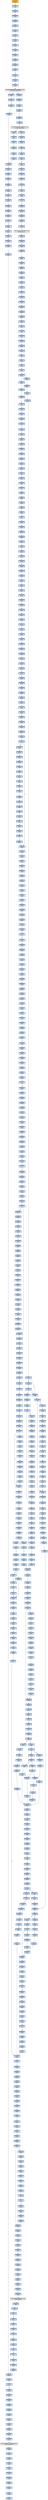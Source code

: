 strict digraph G {
	graph [bgcolor=transparent,
		name=G
	];
	node [color=lightsteelblue,
		fillcolor=lightsteelblue,
		shape=rectangle,
		style=filled
	];
	"0x006ec375"	[label="0x006ec375
movl"];
	"0x006ec378"	[label="0x006ec378
movl"];
	"0x006ec375" -> "0x006ec378"	[color="#000000"];
	"0x006ec11d"	[label="0x006ec11d
xorl"];
	"0x006ec11f"	[label="0x006ec11f
orl"];
	"0x006ec11d" -> "0x006ec11f"	[color="#000000"];
	"0x006eca16"	[label="0x006eca16
movb"];
	"0x006eca19"	[label="0x006eca19
movl"];
	"0x006eca16" -> "0x006eca19"	[color="#000000"];
	"0x006ec9bc"	[label="0x006ec9bc
jb"];
	"0x006ec9ee"	[label="0x006ec9ee
movl"];
	"0x006ec9bc" -> "0x006ec9ee"	[color="#000000",
		label=T];
	"0x006ec9be"	[label="0x006ec9be
movl"];
	"0x006ec9bc" -> "0x006ec9be"	[color="#000000",
		label=F];
	"0x006ece24"	[label="0x006ece24
je"];
	"0x006ece9c"	[label="0x006ece9c
cmpl"];
	"0x006ece24" -> "0x006ece9c"	[color="#000000",
		label=T];
	"0x006ece26"	[label="0x006ece26
cmpl"];
	"0x006ece24" -> "0x006ece26"	[color="#000000",
		label=F];
	"0x006eced6"	[label="0x006eced6
movl"];
	"0x006eced9"	[label="0x006eced9
movl"];
	"0x006eced6" -> "0x006eced9"	[color="#000000"];
	"0x006eceee"	[label="0x006eceee
andl"];
	"0x006ecef3"	[label="0x006ecef3
shrl"];
	"0x006eceee" -> "0x006ecef3"	[color="#000000"];
	"0x006ec40f"	[label="0x006ec40f
movl"];
	"0x006ec415"	[label="0x006ec415
popa"];
	"0x006ec40f" -> "0x006ec415"	[color="#000000"];
	"0x006ec915"	[label="0x006ec915
andl"];
	"0x006ec918"	[label="0x006ec918
repz"];
	"0x006ec915" -> "0x006ec918"	[color="#000000"];
	"0x006ec7ae"	[label="0x006ec7ae
cmpl"];
	"0x006ec7b1"	[label="0x006ec7b1
jb"];
	"0x006ec7ae" -> "0x006ec7b1"	[color="#000000"];
	"0x006ec864"	[label="0x006ec864
xorl"];
	"0x006ec866"	[label="0x006ec866
movb"];
	"0x006ec864" -> "0x006ec866"	[color="#000000"];
	"0x006ece67"	[label="0x006ece67
movl"];
	"0x006ece6a"	[label="0x006ece6a
movl"];
	"0x006ece67" -> "0x006ece6a"	[color="#000000"];
	"0x006ecba0"	[label="0x006ecba0
jb"];
	"0x006ecba2"	[label="0x006ecba2
leal"];
	"0x006ecba0" -> "0x006ecba2"	[color="#000000",
		label=F];
	"0x006ec014"	[label="0x006ec014
popl"];
	"0x006ec015"	[label="0x006ec015
movl"];
	"0x006ec014" -> "0x006ec015"	[color="#000000"];
	"0x006ec37b"	[label="0x006ec37b
addl"];
	"0x006ec378" -> "0x006ec37b"	[color="#000000"];
	"0x006ece90"	[label="0x006ece90
call"];
	"0x006ec9b0"	[label="0x006ec9b0
pushl"];
	"0x006ece90" -> "0x006ec9b0"	[color="#000000"];
	"0x006eced1"	[label="0x006eced1
jae"];
	"0x006eced3"	[label="0x006eced3
movl"];
	"0x006eced1" -> "0x006eced3"	[color="#000000",
		label=F];
	"0x006ec292"	[label="0x006ec292
movl"];
	"0x006ec298"	[label="0x006ec298
movl"];
	"0x006ec292" -> "0x006ec298"	[color="#000000"];
	"0x006eca9b"	[label="0x006eca9b
movb"];
	"0x006ecaa2"	[label="0x006ecaa2
popl"];
	"0x006eca9b" -> "0x006ecaa2"	[color="#000000"];
	GETMODULEHANDLEA_KERNEL32_DLL	[color=lightgrey,
		fillcolor=lightgrey,
		label="GETMODULEHANDLEA_KERNEL32_DLL
GETMODULEHANDLEA"];
	"0x006ec287"	[label="0x006ec287
testl"];
	GETMODULEHANDLEA_KERNEL32_DLL -> "0x006ec287"	[color="#000000"];
	"0x006ec042"	[label="0x006ec042
movl"];
	GETMODULEHANDLEA_KERNEL32_DLL -> "0x006ec042"	[color="#000000"];
	"0x006ec04f"	[label="0x006ec04f
call"];
	GETPROCADDRESS_KERNEL32_DLL	[color=lightgrey,
		fillcolor=lightgrey,
		label="GETPROCADDRESS_KERNEL32_DLL
GETPROCADDRESS"];
	"0x006ec04f" -> GETPROCADDRESS_KERNEL32_DLL	[color="#000000"];
	"0x006ec922"	[label="0x006ec922
movl"];
	"0x006ec926"	[label="0x006ec926
addl"];
	"0x006ec922" -> "0x006ec926"	[color="#000000"];
	"0x006eceb5"	[label="0x006eceb5
movl"];
	"0x006eceb8"	[label="0x006eceb8
movl"];
	"0x006eceb5" -> "0x006eceb8"	[color="#000000"];
	"0x006ec10f"	[label="0x006ec10f
pushl"];
	"0x006ec110"	[label="0x006ec110
pushl"];
	"0x006ec10f" -> "0x006ec110"	[color="#000000"];
	"0x006ec9a1"	[label="0x006ec9a1
popl"];
	"0x006ec9a2"	[label="0x006ec9a2
popl"];
	"0x006ec9a1" -> "0x006ec9a2"	[color="#000000"];
	"0x006ecb43"	[label="0x006ecb43
movl"];
	"0x006ecb49"	[label="0x006ecb49
movl"];
	"0x006ecb43" -> "0x006ecb49"	[color="#000000"];
	"0x006ec400"	[label="0x006ec400
movl"];
	"0x006ec405"	[label="0x006ec405
pushl"];
	"0x006ec400" -> "0x006ec405"	[color="#000000"];
	"0x006ec8c7"	[label="0x006ec8c7
addl"];
	"0x006ec8c9"	[label="0x006ec8c9
cmpl"];
	"0x006ec8c7" -> "0x006ec8c9"	[color="#000000"];
	"0x006ec9fb"	[label="0x006ec9fb
shrl"];
	"0x006ec9fd"	[label="0x006ec9fd
movl"];
	"0x006ec9fb" -> "0x006ec9fd"	[color="#000000"];
	"0x006ec726"	[label="0x006ec726
movl"];
	"0x006ec729"	[label="0x006ec729
addl"];
	"0x006ec726" -> "0x006ec729"	[color="#000000"];
	"0x006ec807"	[label="0x006ec807
movl"];
	"0x006ec80a"	[label="0x006ec80a
popl"];
	"0x006ec807" -> "0x006ec80a"	[color="#000000"];
	VIRTUALPROTECT_KERNEL32_DLL	[color=lightgrey,
		fillcolor=lightgrey,
		label="VIRTUALPROTECT_KERNEL32_DLL
VIRTUALPROTECT"];
	"0x006ec3ff"	[label="0x006ec3ff
popl"];
	VIRTUALPROTECT_KERNEL32_DLL -> "0x006ec3ff"	[color="#000000"];
	"0x006ec101"	[label="0x006ec101
movb"];
	"0x006ec103"	[label="0x006ec103
cmpb"];
	"0x006ec101" -> "0x006ec103"	[color="#000000"];
	"0x006ec9a6"	[label="0x006ec9a6
popl"];
	"0x006ec9a7"	[label="0x006ec9a7
addl"];
	"0x006ec9a6" -> "0x006ec9a7"	[color="#000000"];
	"0x006ecab3"	[label="0x006ecab3
jb"];
	"0x006ecab5"	[label="0x006ecab5
movl"];
	"0x006ecab3" -> "0x006ecab5"	[color="#000000",
		label=F];
	"0x006eca44"	[label="0x006eca44
cmpl"];
	"0x006eca47"	[label="0x006eca47
jae"];
	"0x006eca44" -> "0x006eca47"	[color="#000000"];
	"0x006ecb74"	[label="0x006ecb74
movl"];
	"0x006ecb76"	[label="0x006ecb76
call"];
	"0x006ecb74" -> "0x006ecb76"	[color="#000000"];
	"0x006ec6e3"	[label="0x006ec6e3
movl"];
	"0x006ec6ea"	[label="0x006ec6ea
pushl"];
	"0x006ec6e3" -> "0x006ec6ea"	[color="#000000"];
	"0x006ec99d"	[label="0x006ec99d
cmpl"];
	"0x006ec99f"	[label="0x006ec99f
jb"];
	"0x006ec99d" -> "0x006ec99f"	[color="#000000"];
	"0x006ec943"	[label="0x006ec943
cmpl"];
	"0x006ec949"	[label="0x006ec949
je"];
	"0x006ec943" -> "0x006ec949"	[color="#000000"];
	"0x006ec0e2"	[label="0x006ec0e2
movl"];
	"0x006ec0e8"	[label="0x006ec0e8
pushl"];
	"0x006ec0e2" -> "0x006ec0e8"	[color="#000000"];
	"0x006ecccb"	[label="0x006ecccb
jmp"];
	"0x006eccd4"	[label="0x006eccd4
movl"];
	"0x006ecccb" -> "0x006eccd4"	[color="#000000"];
	"0x006ece34"	[label="0x006ece34
jb"];
	"0x006ece34" -> "0x006ece67"	[color="#000000",
		label=T];
	"0x006ece36"	[label="0x006ece36
movl"];
	"0x006ece34" -> "0x006ece36"	[color="#000000",
		label=F];
	"0x006ecb1e"	[label="0x006ecb1e
movl"];
	"0x006ecb24"	[label="0x006ecb24
movl"];
	"0x006ecb1e" -> "0x006ecb24"	[color="#000000"];
	"0x006ecf05"	[label="0x006ecf05
je"];
	"0x006ecf37"	[label="0x006ecf37
movl"];
	"0x006ecf05" -> "0x006ecf37"	[color="#000000",
		label=T];
	"0x006ecf07"	[label="0x006ecf07
movl"];
	"0x006ecf05" -> "0x006ecf07"	[color="#000000",
		label=F];
	VIRTUALFREE_KERNEL32_DLL	[color=lightgrey,
		fillcolor=lightgrey,
		label="VIRTUALFREE_KERNEL32_DLL
VIRTUALFREE"];
	"0x006ec1a8"	[label="0x006ec1a8
movl"];
	VIRTUALFREE_KERNEL32_DLL -> "0x006ec1a8"	[color="#000000"];
	"0x006ecb55"	[label="0x006ecb55
repz"];
	"0x006ecb57"	[label="0x006ecb57
movl"];
	"0x006ecb55" -> "0x006ecb57"	[color="#000000"];
	"0x006eca07"	[label="0x006eca07
jae"];
	"0x006eca09"	[label="0x006eca09
movl"];
	"0x006eca07" -> "0x006eca09"	[color="#000000",
		label=F];
	"0x006eca1d"	[label="0x006eca1d
cmpl"];
	"0x006eca07" -> "0x006eca1d"	[color="#000000",
		label=T];
	"0x006ece4c"	[label="0x006ece4c
movl"];
	"0x006ece50"	[label="0x006ece50
andl"];
	"0x006ece4c" -> "0x006ece50"	[color="#000000"];
	"0x006ec8f4"	[label="0x006ec8f4
movb"];
	"0x006ec8f6"	[label="0x006ec8f6
movl"];
	"0x006ec8f4" -> "0x006ec8f6"	[color="#000000"];
	"0x006ec7a4"	[label="0x006ec7a4
pushl"];
	"0x006ec7a5"	[label="0x006ec7a5
movl"];
	"0x006ec7a4" -> "0x006ec7a5"	[color="#000000"];
	"0x006ecf47"	[label="0x006ecf47
movl"];
	"0x006ecf49"	[label="0x006ecf49
subl"];
	"0x006ecf47" -> "0x006ecf49"	[color="#000000"];
	"0x006ecede"	[label="0x006ecede
subl"];
	"0x006eced9" -> "0x006ecede"	[color="#000000"];
	"0x006ecaab"	[label="0x006ecaab
shll"];
	"0x006ecaad"	[label="0x006ecaad
addl"];
	"0x006ecaab" -> "0x006ecaad"	[color="#000000"];
	"0x006ec986"	[label="0x006ec986
xorl"];
	"0x006ec988"	[label="0x006ec988
movb"];
	"0x006ec986" -> "0x006ec988"	[color="#000000"];
	"0x006ec117"	[label="0x006ec117
movl"];
	"0x006ec117" -> "0x006ec11d"	[color="#000000"];
	"0x006ecb6a"	[label="0x006ecb6a
movl"];
	"0x006ecb6c"	[label="0x006ecb6c
pushl"];
	"0x006ecb6a" -> "0x006ecb6c"	[color="#000000"];
	"0x006ec0b0"	[label="0x006ec0b0
pushl"];
	"0x006ec0b2"	[label="0x006ec0b2
pushl"];
	"0x006ec0b0" -> "0x006ec0b2"	[color="#000000"];
	"0x006ec9c0"	[label="0x006ec9c0
movb"];
	"0x006ec9c2"	[label="0x006ec9c2
incl"];
	"0x006ec9c0" -> "0x006ec9c2"	[color="#000000"];
	"0x006eccc9"	[label="0x006eccc9
jb"];
	"0x006eccc9" -> "0x006ecccb"	[color="#000000",
		label=F];
	"0x006ecef5"	[label="0x006ecef5
addl"];
	"0x006ecef3" -> "0x006ecef5"	[color="#000000"];
	"0x006ec80b"	[label="0x006ec80b
popl"];
	"0x006ec80a" -> "0x006ec80b"	[color="#000000"];
	"0x006ecf4b"	[label="0x006ecf4b
incl"];
	"0x006ecf4c"	[label="0x006ecf4c
movb"];
	"0x006ecf4b" -> "0x006ecf4c"	[color="#000000"];
	"0x006ecce6"	[label="0x006ecce6
popl"];
	"0x006ecce7"	[label="0x006ecce7
popl"];
	"0x006ecce6" -> "0x006ecce7"	[color="#000000"];
	"0x006ec6f0"	[label="0x006ec6f0
call"];
	"0x006ecb02"	[label="0x006ecb02
movl"];
	"0x006ec6f0" -> "0x006ecb02"	[color="#000000"];
	"0x006ecd3b"	[label="0x006ecd3b
incl"];
	"0x006ecd3c"	[label="0x006ecd3c
movl"];
	"0x006ecd3b" -> "0x006ecd3c"	[color="#000000"];
	"0x006ecceb"	[label="0x006ecceb
addl"];
	"0x006eccf1"	[label="0x006eccf1
ret"];
	"0x006ecceb" -> "0x006eccf1"	[color="#000000"];
	"0x006eccc5"	[label="0x006eccc5
incl"];
	"0x006eccc6"	[label="0x006eccc6
cmpl"];
	"0x006eccc5" -> "0x006eccc6"	[color="#000000"];
	"0x006ec155"	[label="0x006ec155
jmp"];
	"0x006ec15f"	[label="0x006ec15f
movl"];
	"0x006ec155" -> "0x006ec15f"	[color="#000000"];
	"0x006ec80f"	[label="0x006ec80f
movl"];
	"0x006ec813"	[label="0x006ec813
movl"];
	"0x006ec80f" -> "0x006ec813"	[color="#000000"];
	"0x006ecf3d"	[label="0x006ecf3d
incl"];
	"0x006ecf3e"	[label="0x006ecf3e
leal"];
	"0x006ecf3d" -> "0x006ecf3e"	[color="#000000"];
	"0x006ec8c1"	[label="0x006ec8c1
movl"];
	"0x006ec8c4"	[label="0x006ec8c4
movl"];
	"0x006ec8c1" -> "0x006ec8c4"	[color="#000000"];
	"0x006ec9e4"	[label="0x006ec9e4
movl"];
	"0x006ec9e6"	[label="0x006ec9e6
movl"];
	"0x006ec9e4" -> "0x006ec9e6"	[color="#000000"];
	"0x006ec008"	[label="0x006ec008
jmp"];
	"0x006ec00e"	[label="0x006ec00e
call"];
	"0x006ec008" -> "0x006ec00e"	[color="#000000"];
	"0x006ec869"	[label="0x006ec869
movl"];
	"0x006ec86d"	[label="0x006ec86d
leal"];
	"0x006ec869" -> "0x006ec86d"	[color="#000000"];
	"0x006ec9f1"	[label="0x006ec9f1
movl"];
	"0x006ec9ee" -> "0x006ec9f1"	[color="#000000"];
	"0x006ec92b"	[label="0x006ec92b
addl"];
	"0x006ec92e"	[label="0x006ec92e
cmpl"];
	"0x006ec92b" -> "0x006ec92e"	[color="#000000"];
	"0x006ec80c"	[label="0x006ec80c
ret"];
	"0x006ecb98"	[label="0x006ecb98
movb"];
	"0x006ec80c" -> "0x006ecb98"	[color="#000000"];
	"0x006ec6eb"	[label="0x006ec6eb
pushl"];
	"0x006ec6ec"	[label="0x006ec6ec
leal"];
	"0x006ec6eb" -> "0x006ec6ec"	[color="#000000"];
	"0x006ece6d"	[label="0x006ece6d
movl"];
	"0x006ece6a" -> "0x006ece6d"	[color="#000000"];
	"0x006ec89e"	[label="0x006ec89e
leal"];
	"0x006ec8a1"	[label="0x006ec8a1
movl"];
	"0x006ec89e" -> "0x006ec8a1"	[color="#000000"];
	"0x006ece5a"	[label="0x006ece5a
movl"];
	"0x006ece5c"	[label="0x006ece5c
cmpl"];
	"0x006ece5a" -> "0x006ece5c"	[color="#000000"];
	"0x006ec9b2"	[label="0x006ec9b2
pushl"];
	"0x006ec9b3"	[label="0x006ec9b3
movl"];
	"0x006ec9b2" -> "0x006ec9b3"	[color="#000000"];
	"0x006ec8cf"	[label="0x006ec8cf
movl"];
	"0x006ec8d3"	[label="0x006ec8d3
jl"];
	"0x006ec8cf" -> "0x006ec8d3"	[color="#000000"];
	"0x006ec2a8"	[label="0x006ec2a8
movl"];
	"0x006ec2aa"	[label="0x006ec2aa
testl"];
	"0x006ec2a8" -> "0x006ec2aa"	[color="#000000"];
	"0x006eca95"	[label="0x006eca95
pushl"];
	"0x006eca96"	[label="0x006eca96
call"];
	"0x006eca95" -> "0x006eca96"	[color="#000000"];
	"0x006ec05d"	[label="0x006ec05d
jne"];
	"0x006ec05f"	[label="0x006ec05f
leal"];
	"0x006ec05d" -> "0x006ec05f"	[color="#000000",
		label=F];
	"0x006ec85e"	[label="0x006ec85e
movl"];
	"0x006ec862"	[label="0x006ec862
jbe"];
	"0x006ec85e" -> "0x006ec862"	[color="#000000"];
	"0x006ec99f" -> "0x006ec9a1"	[color="#000000",
		label=F];
	"0x006ec996"	[label="0x006ec996
movl"];
	"0x006ec99c"	[label="0x006ec99c
incl"];
	"0x006ec996" -> "0x006ec99c"	[color="#000000"];
	"0x006ecece"	[label="0x006ecece
movl"];
	"0x006ecece" -> "0x006eced1"	[color="#000000"];
	"0x006ec05b"	[label="0x006ec05b
cmpb"];
	"0x006ec05b" -> "0x006ec05d"	[color="#000000"];
	"0x006ec8c4" -> "0x006ec8c7"	[color="#000000"];
	"0x006ecf03"	[label="0x006ecf03
testl"];
	"0x006ecf03" -> "0x006ecf05"	[color="#000000"];
	"0x006ecd3e"	[label="0x006ecd3e
movl"];
	"0x006ecd42"	[label="0x006ecd42
jmp"];
	"0x006ecd3e" -> "0x006ecd42"	[color="#000000"];
	"0x006ec059"	[label="0x006ec059
jne"];
	"0x006ec059" -> "0x006ec05b"	[color="#000000",
		label=F];
	"0x006ec962"	[label="0x006ec962
testl"];
	"0x006ec964"	[label="0x006ec964
jbe"];
	"0x006ec962" -> "0x006ec964"	[color="#000000"];
	"0x006ece7d"	[label="0x006ece7d
movl"];
	"0x006ece80"	[label="0x006ece80
subl"];
	"0x006ece7d" -> "0x006ece80"	[color="#000000"];
	"0x006ec7ce"	[label="0x006ec7ce
andl"];
	"0x006ec7d4"	[label="0x006ec7d4
orl"];
	"0x006ec7ce" -> "0x006ec7d4"	[color="#000000"];
	"0x006eca86"	[label="0x006eca86
pushl"];
	"0x006eca87"	[label="0x006eca87
movl"];
	"0x006eca86" -> "0x006eca87"	[color="#000000"];
	"0x006ec249"	[label="0x006ec249
movl"];
	"0x006ec24f"	[label="0x006ec24f
orl"];
	"0x006ec249" -> "0x006ec24f"	[color="#000000"];
	"0x006ecaf7"	[label="0x006ecaf7
popl"];
	"0x006ecaf8"	[label="0x006ecaf8
popl"];
	"0x006ecaf7" -> "0x006ecaf8"	[color="#000000"];
	"0x006ec1ae"	[label="0x006ec1ae
orl"];
	"0x006ec1a8" -> "0x006ec1ae"	[color="#000000"];
	"0x006ec72f"	[label="0x006ec72f
ret"];
	"0x006ec72f" -> "0x006ec101"	[color="#000000"];
	"0x006ec01a"	[label="0x006ec01a
addl"];
	"0x006ec01c"	[label="0x006ec01c
subl"];
	"0x006ec01a" -> "0x006ec01c"	[color="#000000"];
	"0x006ec2a2"	[label="0x006ec2a2
movl"];
	"0x006ec298" -> "0x006ec2a2"	[color="#000000"];
	"0x006ecb69"	[label="0x006ecb69
pushl"];
	"0x006ecb69" -> "0x006ecb6a"	[color="#000000"];
	"0x006ec7f4"	[label="0x006ec7f4
shrl"];
	"0x006ec7f6"	[label="0x006ec7f6
movl"];
	"0x006ec7f4" -> "0x006ec7f6"	[color="#000000"];
	"0x006ecf61"	[label="0x006ecf61
movl"];
	"0x006ecf63"	[label="0x006ecf63
jmp"];
	"0x006ecf61" -> "0x006ecf63"	[color="#000000"];
	"0x006ec1b0"	[label="0x006ec1b0
je"];
	"0x006ec1ae" -> "0x006ec1b0"	[color="#000000"];
	"0x006ecbaf"	[label="0x006ecbaf
call"];
	"0x006ec834"	[label="0x006ec834
subl"];
	"0x006ecbaf" -> "0x006ec834"	[color="#000000"];
	"0x006ec9a3"	[label="0x006ec9a3
popl"];
	"0x006ec9a2" -> "0x006ec9a3"	[color="#000000"];
	"0x006ecb14"	[label="0x006ecb14
movl"];
	"0x006ecb1b"	[label="0x006ecb1b
movl"];
	"0x006ecb14" -> "0x006ecb1b"	[color="#000000"];
	"0x006ec907"	[label="0x006ec907
movw"];
	"0x006ec90a"	[label="0x006ec90a
shrl"];
	"0x006ec907" -> "0x006ec90a"	[color="#000000"];
	"0x006eccc6" -> "0x006eccc9"	[color="#000000"];
	"0x006ec00c"	[label="0x006ec00c
pushl"];
	"0x006ec00d"	[label="0x006ec00d
ret"];
	"0x006ec00c" -> "0x006ec00d"	[color="#000000"];
	"0x006ec7bb"	[label="0x006ec7bb
movb"];
	"0x006ec7bd"	[label="0x006ec7bd
incl"];
	"0x006ec7bb" -> "0x006ec7bd"	[color="#000000"];
	"0x006ece39"	[label="0x006ece39
movl"];
	"0x006ece3c"	[label="0x006ece3c
shll"];
	"0x006ece39" -> "0x006ece3c"	[color="#000000"];
	"0x006ec00a"	[label="0x006ec00a
popl"];
	"0x006ec00b"	[label="0x006ec00b
incl"];
	"0x006ec00a" -> "0x006ec00b"	[color="#000000"];
	"0x006ecb5a"	[label="0x006ecb5a
call"];
	"0x006ecb63"	[label="0x006ecb63
subl"];
	"0x006ecb5a" -> "0x006ecb63"	[color="#000000"];
	"0x006ece20"	[label="0x006ece20
testb"];
	"0x006ece22"	[label="0x006ece22
movl"];
	"0x006ece20" -> "0x006ece22"	[color="#000000"];
	"0x006ec2b9"	[label="0x006ec2b9
movl"];
	"0x006ec2bb"	[label="0x006ec2bb
movl"];
	"0x006ec2b9" -> "0x006ec2bb"	[color="#000000"];
	"0x006ece72"	[label="0x006ece72
subl"];
	"0x006ece74"	[label="0x006ece74
addl"];
	"0x006ece72" -> "0x006ece74"	[color="#000000"];
	"0x006ec8a9"	[label="0x006ec8a9
shll"];
	"0x006ec8ab"	[label="0x006ec8ab
addl"];
	"0x006ec8a9" -> "0x006ec8ab"	[color="#000000"];
	"0x006ec983"	[label="0x006ec983
movl"];
	"0x006ec983" -> "0x006ec986"	[color="#000000"];
	"0x006ec394"	[label="0x006ec394
pushl"];
	"0x006ec395"	[label="0x006ec395
pushl"];
	"0x006ec394" -> "0x006ec395"	[color="#000000"];
	"0x006eca36"	[label="0x006eca36
jmp"];
	"0x006eca58"	[label="0x006eca58
movl"];
	"0x006eca36" -> "0x006eca58"	[color="#000000"];
	"0x006ec853"	[label="0x006ec853
repz"];
	"0x006ec855"	[label="0x006ec855
movl"];
	"0x006ec853" -> "0x006ec855"	[color="#000000"];
	"0x006ecaa3"	[label="0x006ecaa3
movl"];
	"0x006ecaa2" -> "0x006ecaa3"	[color="#000000"];
	"0x006ece95"	[label="0x006ece95
addl"];
	"0x006ece97"	[label="0x006ece97
leal"];
	"0x006ece95" -> "0x006ece97"	[color="#000000"];
	"0x006ec8a5"	[label="0x006ec8a5
movl"];
	"0x006ec8a1" -> "0x006ec8a5"	[color="#000000"];
	"0x006ec885"	[label="0x006ec885
movl"];
	"0x006ec888"	[label="0x006ec888
movl"];
	"0x006ec885" -> "0x006ec888"	[color="#000000"];
	"0x006ecb3d"	[label="0x006ecb3d
movl"];
	"0x006ecb3d" -> "0x006ecb43"	[color="#000000"];
	"0x006ecef7"	[label="0x006ecef7
cmpl"];
	"0x006ecef5" -> "0x006ecef7"	[color="#000000"];
	"0x006ecaa8"	[label="0x006ecaa8
addl"];
	"0x006ecaa3" -> "0x006ecaa8"	[color="#000000"];
	"0x006ec058"	[label="0x006ec058
scasb"];
	"0x006ec058" -> "0x006ec059"	[color="#000000"];
	"0x006ec04d"	[label="0x006ec04d
pushl"];
	"0x006ec04e"	[label="0x006ec04e
pushl"];
	"0x006ec04d" -> "0x006ec04e"	[color="#000000"];
	"0x006ecf43"	[label="0x006ecf43
movl"];
	"0x006ecf45"	[label="0x006ecf45
jae"];
	"0x006ecf43" -> "0x006ecf45"	[color="#000000"];
	"0x006ecb06"	[label="0x006ecb06
movl"];
	"0x006ecb08"	[label="0x006ecb08
movl"];
	"0x006ecb06" -> "0x006ecb08"	[color="#000000"];
	"0x006ec7be"	[label="0x006ec7be
movb"];
	"0x006ec7c2"	[label="0x006ec7c2
movl"];
	"0x006ec7be" -> "0x006ec7c2"	[color="#000000"];
	"0x006ec0e9"	[label="0x006ec0e9
movl"];
	"0x006ec0e8" -> "0x006ec0e9"	[color="#000000"];
	"0x006ec2ac"	[label="0x006ec2ac
jne"];
	"0x006ec2b1"	[label="0x006ec2b1
addl"];
	"0x006ec2ac" -> "0x006ec2b1"	[color="#000000",
		label=T];
	"0x006ec8a5" -> "0x006ec8a9"	[color="#000000"];
	"0x006ecb0d"	[label="0x006ecb0d
movl"];
	"0x006ecb0f"	[label="0x006ecb0f
leal"];
	"0x006ecb0d" -> "0x006ecb0f"	[color="#000000"];
	"0x006ecb6e"	[label="0x006ecb6e
leal"];
	"0x006ecb71"	[label="0x006ecb71
pushl"];
	"0x006ecb6e" -> "0x006ecb71"	[color="#000000"];
	"0x006eceae"	[label="0x006eceae
movb"];
	"0x006eceb2"	[label="0x006eceb2
movl"];
	"0x006eceae" -> "0x006eceb2"	[color="#000000"];
	"0x006ec939"	[label="0x006ec939
movl"];
	"0x006ec93d"	[label="0x006ec93d
jge"];
	"0x006ec939" -> "0x006ec93d"	[color="#000000"];
	"0x006ec251"	[label="0x006ec251
je"];
	"0x006ec24f" -> "0x006ec251"	[color="#000000"];
	"0x006ec9a4"	[label="0x006ec9a4
movb"];
	"0x006ec9a4" -> "0x006ec9a6"	[color="#000000"];
	"0x006ec0b7"	[label="0x006ec0b7
pushl"];
	"0x006ec0b2" -> "0x006ec0b7"	[color="#000000"];
	"0x006ecebc"	[label="0x006ecebc
andl"];
	"0x006ecec1"	[label="0x006ecec1
addl"];
	"0x006ecebc" -> "0x006ecec1"	[color="#000000"];
	"0x006ecf70"	[label="0x006ecf70
cmpl"];
	"0x006ecf74"	[label="0x006ecf74
jb"];
	"0x006ecf70" -> "0x006ecf74"	[color="#000000"];
	"0x006ec264"	[label="0x006ec264
movl"];
	"0x006ec269"	[label="0x006ec269
movl"];
	"0x006ec264" -> "0x006ec269"	[color="#000000"];
	"0x006ece88"	[label="0x006ece88
shrl"];
	"0x006ece8a"	[label="0x006ece8a
leal"];
	"0x006ece88" -> "0x006ece8a"	[color="#000000"];
	"0x006ece76"	[label="0x006ece76
shrl"];
	"0x006ece74" -> "0x006ece76"	[color="#000000"];
	"0x006ec872"	[label="0x006ec872
incl"];
	"0x006ec873"	[label="0x006ec873
cmpl"];
	"0x006ec872" -> "0x006ec873"	[color="#000000"];
	"0x006ec7fd"	[label="0x006ec7fd
andl"];
	"0x006ec802"	[label="0x006ec802
shrl"];
	"0x006ec7fd" -> "0x006ec802"	[color="#000000"];
	"0x006ecb4f"	[label="0x006ecb4f
movl"];
	"0x006ecb4f" -> "0x006ecb55"	[color="#000000"];
	"0x006ec7b4"	[label="0x006ec7b4
movl"];
	"0x006ec7b9"	[label="0x006ec7b9
movl"];
	"0x006ec7b4" -> "0x006ec7b9"	[color="#000000"];
	"0x006eccea"	[label="0x006eccea
popl"];
	"0x006eccea" -> "0x006ecceb"	[color="#000000"];
	"0x006ec98f"	[label="0x006ec98f
leal"];
	"0x006ec993"	[label="0x006ec993
incl"];
	"0x006ec98f" -> "0x006ec993"	[color="#000000"];
	"0x006ec84b"	[label="0x006ec84b
xorl"];
	"0x006ec84d"	[label="0x006ec84d
leal"];
	"0x006ec84b" -> "0x006ec84d"	[color="#000000"];
	"0x006eca85"	[label="0x006eca85
pushl"];
	"0x006eca85" -> "0x006eca86"	[color="#000000"];
	"0x006ec879"	[label="0x006ec879
movl"];
	"0x006ec87e"	[label="0x006ec87e
movl"];
	"0x006ec879" -> "0x006ec87e"	[color="#000000"];
	"0x006ec152"	[label="0x006ec152
popl"];
	"0x006ec153"	[label="0x006ec153
popl"];
	"0x006ec152" -> "0x006ec153"	[color="#000000"];
	"0x006ecf1c"	[label="0x006ecf1c
movl"];
	"0x006ecf22"	[label="0x006ecf22
leal"];
	"0x006ecf1c" -> "0x006ecf22"	[color="#000000"];
	"0x006ec9d3"	[label="0x006ec9d3
andl"];
	"0x006ec9d9"	[label="0x006ec9d9
orl"];
	"0x006ec9d3" -> "0x006ec9d9"	[color="#000000"];
	"0x006eca4e"	[label="0x006eca4e
jmp"];
	"0x006eca4e" -> "0x006eca58"	[color="#000000"];
	"0x006ecbc3"	[label="0x006ecbc3
xorl"];
	"0x006ecbc5"	[label="0x006ecbc5
movl"];
	"0x006ecbc3" -> "0x006ecbc5"	[color="#000000"];
	"0x006ec966"	[label="0x006ec966
movl"];
	"0x006ec964" -> "0x006ec966"	[color="#000000",
		label=F];
	"0x006ec7d6"	[label="0x006ec7d6
movl"];
	"0x006ec7d9"	[label="0x006ec7d9
addl"];
	"0x006ec7d6" -> "0x006ec7d9"	[color="#000000"];
	"0x006ece6d" -> "0x006ece72"	[color="#000000"];
	"0x006ec367"	[label="0x006ec367
addl"];
	"0x006ec36e"	[label="0x006ec36e
jmp"];
	"0x006ec367" -> "0x006ec36e"	[color="#000000"];
	"0x006ec83a"	[label="0x006ec83a
pushl"];
	"0x006ec834" -> "0x006ec83a"	[color="#000000"];
	"0x006ec862" -> "0x006ec864"	[color="#000000",
		label=F];
	"0x006ec90d"	[label="0x006ec90d
repz"];
	"0x006ec90a" -> "0x006ec90d"	[color="#000000"];
	"0x006ecf39"	[label="0x006ecf39
movl"];
	"0x006ecf37" -> "0x006ecf39"	[color="#000000"];
	"0x006ecab9"	[label="0x006ecab9
leal"];
	"0x006ecab5" -> "0x006ecab9"	[color="#000000"];
	"0x006ec2ee"	[label="0x006ec2ee
testl"];
	"0x006ec2f0"	[label="0x006ec2f0
popl"];
	"0x006ec2ee" -> "0x006ec2f0"	[color="#000000"];
	"0x006ec8f0"	[label="0x006ec8f0
subl"];
	"0x006ec8f2"	[label="0x006ec8f2
addl"];
	"0x006ec8f0" -> "0x006ec8f2"	[color="#000000"];
	"0x006ec9a3" -> "0x006ec9a4"	[color="#000000"];
	"0x006ecb02" -> "0x006ecb06"	[color="#000000"];
	"0x006ec804"	[label="0x006ec804
addl"];
	"0x006ec802" -> "0x006ec804"	[color="#000000"];
	"0x006ec416"	[label="0x006ec416
jne"];
	"0x006ec415" -> "0x006ec416"	[color="#000000"];
	"0x006ec7fb"	[label="0x006ec7fb
subl"];
	"0x006ec7fb" -> "0x006ec7fd"	[color="#000000"];
	"0x006ec0fc"	[label="0x006ec0fc
call"];
	"0x006ec6c8"	[label="0x006ec6c8
movl"];
	"0x006ec0fc" -> "0x006ec6c8"	[color="#000000"];
	"0x006eca2f"	[label="0x006eca2f
jae"];
	"0x006eca31"	[label="0x006eca31
movl"];
	"0x006eca2f" -> "0x006eca31"	[color="#000000",
		label=F];
	"0x006eca38"	[label="0x006eca38
cmpl"];
	"0x006eca2f" -> "0x006eca38"	[color="#000000",
		label=T];
	"0x006ec1c8"	[label="0x006ec1c8
je"];
	"0x006ec243"	[label="0x006ec243
movl"];
	"0x006ec1c8" -> "0x006ec243"	[color="#000000",
		label=T];
	"0x006eca65"	[label="0x006eca65
movl"];
	"0x006eca6a"	[label="0x006eca6a
subl"];
	"0x006eca65" -> "0x006eca6a"	[color="#000000"];
	"0x006ec7eb"	[label="0x006ec7eb
movl"];
	"0x006ec7ee"	[label="0x006ec7ee
movl"];
	"0x006ec7eb" -> "0x006ec7ee"	[color="#000000"];
	"0x006ececb"	[label="0x006ececb
movl"];
	"0x006ececb" -> "0x006ecece"	[color="#000000"];
	"0x006ecb63" -> "0x006ecb69"	[color="#000000"];
	"0x006ec7cb"	[label="0x006ec7cb
shll"];
	"0x006ec7cb" -> "0x006ec7ce"	[color="#000000"];
	"0x006ec8f2" -> "0x006ec8f4"	[color="#000000"];
	"0x006eccf8"	[label="0x006eccf8
popl"];
	"0x006eccf9"	[label="0x006eccf9
subl"];
	"0x006eccf8" -> "0x006eccf9"	[color="#000000"];
	"0x006ecd3c" -> "0x006ecd3e"	[color="#000000"];
	"0x006ecf6c"	[label="0x006ecf6c
testb"];
	"0x006ecf6e"	[label="0x006ecf6e
je"];
	"0x006ecf6c" -> "0x006ecf6e"	[color="#000000"];
	"0x006ecb76" -> "0x006ec7a4"	[color="#000000"];
	"0x006ec062"	[label="0x006ec062
jmp"];
	"0x006ec05f" -> "0x006ec062"	[color="#000000"];
	"0x006ec00d" -> "0x006ec008"	[color="#000000"];
	"0x006ece42"	[label="0x006ece42
movb"];
	"0x006ece46"	[label="0x006ece46
movl"];
	"0x006ece42" -> "0x006ece46"	[color="#000000"];
	"0x006ec397"	[label="0x006ec397
pushl"];
	"0x006ec398"	[label="0x006ec398
pushl"];
	"0x006ec397" -> "0x006ec398"	[color="#000000"];
	"0x006ec88c"	[label="0x006ec88c
xorl"];
	"0x006ec88e"	[label="0x006ec88e
movl"];
	"0x006ec88c" -> "0x006ec88e"	[color="#000000"];
	"0x006ec022"	[label="0x006ec022
cmpl"];
	"0x006ec01c" -> "0x006ec022"	[color="#000000"];
	"0x006ec7e8"	[label="0x006ec7e8
movl"];
	"0x006ec7e8" -> "0x006ec7eb"	[color="#000000"];
	"0x006ecb32"	[label="0x006ecb32
movl"];
	"0x006ecb37"	[label="0x006ecb37
movl"];
	"0x006ecb32" -> "0x006ecb37"	[color="#000000"];
	"0x006ec161"	[label="0x006ec161
movl"];
	"0x006ec15f" -> "0x006ec161"	[color="#000000"];
	"0x006eca6f"	[label="0x006eca6f
shrl"];
	"0x006eca71"	[label="0x006eca71
movl"];
	"0x006eca6f" -> "0x006eca71"	[color="#000000"];
	"0x006ec420"	[label="0x006ec420
pushl"];
	"0x006ec416" -> "0x006ec420"	[color="#000000",
		label=T];
	"0x006ec6cc"	[label="0x006ec6cc
subl"];
	"0x006ec6d2"	[label="0x006ec6d2
leal"];
	"0x006ec6cc" -> "0x006ec6d2"	[color="#000000"];
	"0x006ec994"	[label="0x006ec994
movl"];
	"0x006ec994" -> "0x006ec996"	[color="#000000"];
	"0x006ece9a"	[label="0x006ece9a
jmp"];
	"0x006ece97" -> "0x006ece9a"	[color="#000000"];
	"0x006ec163"	[label="0x006ec163
addl"];
	"0x006ec169"	[label="0x006ec169
movl"];
	"0x006ec163" -> "0x006ec169"	[color="#000000"];
	"0x006eccb9"	[label="0x006eccb9
xorl"];
	"0x006eccbb"	[label="0x006eccbb
cmpb"];
	"0x006eccb9" -> "0x006eccbb"	[color="#000000"];
	"0x006ec276"	[label="0x006ec276
je"];
	"0x006ec389"	[label="0x006ec389
movl"];
	"0x006ec276" -> "0x006ec389"	[color="#000000",
		label=T];
	"0x006ec91e"	[label="0x006ec91e
movl"];
	"0x006ec91e" -> "0x006ec922"	[color="#000000"];
	"0x006ece18"	[label="0x006ece18
movb"];
	"0x006ece1f"	[label="0x006ece1f
popl"];
	"0x006ece18" -> "0x006ece1f"	[color="#000000"];
	"0x006ec17c"	[label="0x006ec17c
pushl"];
	"0x006ec181"	[label="0x006ec181
pushl"];
	"0x006ec17c" -> "0x006ec181"	[color="#000000"];
	"0x006ec97a"	[label="0x006ec97a
andl"];
	"0x006ec97f"	[label="0x006ec97f
movl"];
	"0x006ec97a" -> "0x006ec97f"	[color="#000000"];
	"0x006ec7de"	[label="0x006ec7de
movl"];
	"0x006ec7e0"	[label="0x006ec7e0
movl"];
	"0x006ec7de" -> "0x006ec7e0"	[color="#000000"];
	"0x006eca42"	[label="0x006eca42
jmp"];
	"0x006eca42" -> "0x006eca58"	[color="#000000"];
	"0x006ec2a2" -> "0x006ec2a8"	[color="#000000"];
	"0x006ec8f8"	[label="0x006ec8f8
movb"];
	"0x006ec8f6" -> "0x006ec8f8"	[color="#000000"];
	"0x006ecba8"	[label="0x006ecba8
leal"];
	"0x006ecba2" -> "0x006ecba8"	[color="#000000"];
	"0x006ec3ff" -> "0x006ec400"	[color="#000000"];
	"0x006ec0fb"	[label="0x006ec0fb
pushl"];
	"0x006ec0fb" -> "0x006ec0fc"	[color="#000000"];
	"0x006ec929"	[label="0x006ec929
incl"];
	"0x006ec926" -> "0x006ec929"	[color="#000000"];
	"0x006ec993" -> "0x006ec994"	[color="#000000"];
	"0x006eca31" -> "0x006eca36"	[color="#000000"];
	"0x006ec0f7"	[label="0x006ec0f7
pushl"];
	"0x006ec0fa"	[label="0x006ec0fa
pushl"];
	"0x006ec0f7" -> "0x006ec0fa"	[color="#000000"];
	"0x006ecf31"	[label="0x006ecf31
movl"];
	"0x006ecf31" -> "0x006ecf37"	[color="#000000"];
	"0x006ecd42" -> "0x006ecf70"	[color="#000000"];
	"0x006ec0eb"	[label="0x006ec0eb
addl"];
	"0x006ec0f1"	[label="0x006ec0f1
pushl"];
	"0x006ec0eb" -> "0x006ec0f1"	[color="#000000"];
	"0x006ec8e9"	[label="0x006ec8e9
movl"];
	"0x006ec8eb"	[label="0x006ec8eb
andl"];
	"0x006ec8e9" -> "0x006ec8eb"	[color="#000000"];
	"0x006ecd34"	[label="0x006ecd34
movl"];
	"0x006ecd36"	[label="0x006ecd36
movb"];
	"0x006ecd34" -> "0x006ecd36"	[color="#000000"];
	"0x006eca00"	[label="0x006eca00
andl"];
	"0x006eca05"	[label="0x006eca05
cmpl"];
	"0x006eca00" -> "0x006eca05"	[color="#000000"];
	"0x006eca2c"	[label="0x006eca2c
cmpl"];
	"0x006eca2c" -> "0x006eca2f"	[color="#000000"];
	"0x006ecce8"	[label="0x006ecce8
movb"];
	"0x006ecce8" -> "0x006eccea"	[color="#000000"];
	"0x006ec7bd" -> "0x006ec7be"	[color="#000000"];
	"0x006ec36e" -> "0x006ec2a2"	[color="#000000"];
	"0x006ecd38"	[label="0x006ecd38
movl"];
	"0x006ecd3a"	[label="0x006ecd3a
incl"];
	"0x006ecd38" -> "0x006ecd3a"	[color="#000000"];
	"0x006eca0f"	[label="0x006eca0f
movl"];
	"0x006eca11"	[label="0x006eca11
shrl"];
	"0x006eca0f" -> "0x006eca11"	[color="#000000"];
	"0x006ec974"	[label="0x006ec974
movl"];
	"0x006ec974" -> "0x006ec97a"	[color="#000000"];
	"0x006ec029"	[label="0x006ec029
movl"];
	"0x006ec022" -> "0x006ec029"	[color="#000000"];
	"0x006ecf55"	[label="0x006ecf55
jb"];
	"0x006ecf57"	[label="0x006ecf57
movl"];
	"0x006ecf55" -> "0x006ecf57"	[color="#000000",
		label=F];
	"0x006ecec4"	[label="0x006ecec4
orl"];
	"0x006ecec1" -> "0x006ecec4"	[color="#000000"];
	"0x006ec02f"	[label="0x006ec02f
jne"];
	"0x006ec029" -> "0x006ec02f"	[color="#000000"];
	"0x006ecf53"	[label="0x006ecf53
cmpl"];
	"0x006ecf53" -> "0x006ecf55"	[color="#000000"];
	"0x006ec8cc"	[label="0x006ec8cc
movl"];
	"0x006ec8cc" -> "0x006ec8cf"	[color="#000000"];
	"0x006ec8ad"	[label="0x006ec8ad
cmpl"];
	"0x006ec8ab" -> "0x006ec8ad"	[color="#000000"];
	"0x006ec425"	[label="0x006ec425
ret"];
	"0x006ec420" -> "0x006ec425"	[color="#000000"];
	"0x006ecab0"	[label="0x006ecab0
cmpl"];
	"0x006ecab0" -> "0x006ecab3"	[color="#000000"];
	"0x006ec6ec" -> "0x006ec6f0"	[color="#000000"];
	"0x006ec172"	[label="0x006ec172
repz"];
	"0x006ec174"	[label="0x006ec174
movl"];
	"0x006ec172" -> "0x006ec174"	[color="#000000"];
	"0x006ecaaf"	[label="0x006ecaaf
incl"];
	"0x006ecaad" -> "0x006ecaaf"	[color="#000000"];
	"0x006ece49"	[label="0x006ece49
movl"];
	"0x006ece46" -> "0x006ece49"	[color="#000000"];
	"0x006ec729" -> "0x006ec72f"	[color="#000000"];
	"0x006ec892"	[label="0x006ec892
movl"];
	"0x006ec88e" -> "0x006ec892"	[color="#000000"];
	"0x006eca93"	[label="0x006eca93
movl"];
	"0x006eca93" -> "0x006eca95"	[color="#000000"];
	"0x006eccf2"	[label="0x006eccf2
call"];
	"0x006eca96" -> "0x006eccf2"	[color="#000000"];
	"0x006ecf7a"	[label="0x006ecf7a
movl"];
	"0x006ecf7e"	[label="0x006ecf7e
movl"];
	"0x006ecf7a" -> "0x006ecf7e"	[color="#000000"];
	"0x006ec97f" -> "0x006ec983"	[color="#000000"];
	"0x006ec0a7"	[label="0x006ec0a7
cmpl"];
	"0x006ec0aa"	[label="0x006ec0aa
je"];
	"0x006ec0a7" -> "0x006ec0aa"	[color="#000000"];
	"0x006ecca3"	[label="0x006ecca3
testb"];
	"0x006ecca5"	[label="0x006ecca5
jne"];
	"0x006ecca3" -> "0x006ecca5"	[color="#000000"];
	"0x006ecabc"	[label="0x006ecabc
pushl"];
	"0x006ecab9" -> "0x006ecabc"	[color="#000000"];
	"0x006ece3f"	[label="0x006ece3f
movb"];
	"0x006ece41"	[label="0x006ece41
incl"];
	"0x006ece3f" -> "0x006ece41"	[color="#000000"];
	"0x006ecea0"	[label="0x006ecea0
jb"];
	"0x006ecea2"	[label="0x006ecea2
movl"];
	"0x006ecea0" -> "0x006ecea2"	[color="#000000",
		label=F];
	"0x006ecea0" -> "0x006eced3"	[color="#000000",
		label=T];
	"0x006ec9c3"	[label="0x006ec9c3
movb"];
	"0x006ec9c2" -> "0x006ec9c3"	[color="#000000"];
	"0x006ec08d"	[label="0x006ec08d
movl"];
	"0x006ec062" -> "0x006ec08d"	[color="#000000"];
	"0x006ec7e7"	[label="0x006ec7e7
popl"];
	"0x006ec7e7" -> "0x006ec7e8"	[color="#000000"];
	"0x006ecce5"	[label="0x006ecce5
popl"];
	"0x006ecce5" -> "0x006ecce6"	[color="#000000"];
	"0x006ecccd"	[label="0x006ecccd
movb"];
	"0x006ecccd" -> "0x006eccd4"	[color="#000000"];
	"0x006ecb6d"	[label="0x006ecb6d
pushl"];
	"0x006ecb6c" -> "0x006ecb6d"	[color="#000000"];
	"0x006ec396"	[label="0x006ec396
pushl"];
	"0x006ec396" -> "0x006ec397"	[color="#000000"];
	"0x006ec935"	[label="0x006ec935
movl"];
	"0x006ec935" -> "0x006ec939"	[color="#000000"];
	"0x006ec92a"	[label="0x006ec92a
decl"];
	"0x006ec929" -> "0x006ec92a"	[color="#000000"];
	"0x006ecb49" -> "0x006ecb4f"	[color="#000000"];
	"0x006ec26f"	[label="0x006ec26f
addl"];
	"0x006ec269" -> "0x006ec26f"	[color="#000000"];
	"0x006ec851"	[label="0x006ec851
xorl"];
	"0x006ec84d" -> "0x006ec851"	[color="#000000"];
	"0x006ec2c8"	[label="0x006ec2c8
je"];
	"0x006ec373"	[label="0x006ec373
movl"];
	"0x006ec2c8" -> "0x006ec373"	[color="#000000",
		label=T];
	"0x006ecf85"	[label="0x006ecf85
popl"];
	"0x006ecf86"	[label="0x006ecf86
addl"];
	"0x006ecf85" -> "0x006ecf86"	[color="#000000"];
	"0x006ec817"	[label="0x006ec817
movl"];
	"0x006ec81d"	[label="0x006ec81d
movl"];
	"0x006ec817" -> "0x006ec81d"	[color="#000000"];
	"0x006ecf0d"	[label="0x006ecf0d
movl"];
	"0x006ecf07" -> "0x006ecf0d"	[color="#000000"];
	"0x006ec960"	[label="0x006ec960
xorl"];
	"0x006ec960" -> "0x006ec962"	[color="#000000"];
	"0x006ecec8"	[label="0x006ecec8
cmpl"];
	"0x006ecec8" -> "0x006ececb"	[color="#000000"];
	"0x006ece78"	[label="0x006ece78
movl"];
	"0x006ece78" -> "0x006ece7d"	[color="#000000"];
	"0x006ecb9c"	[label="0x006ecb9c
incl"];
	"0x006ecb98" -> "0x006ecb9c"	[color="#000000"];
	"0x006ecbac"	[label="0x006ecbac
pushl"];
	"0x006ecba8" -> "0x006ecbac"	[color="#000000"];
	"0x006ecafe"	[label="0x006ecafe
popl"];
	"0x006ecaff"	[label="0x006ecaff
ret"];
	"0x006ecafe" -> "0x006ecaff"	[color="#000000"];
	"0x006ec7a8"	[label="0x006ec7a8
movl"];
	"0x006ec7ad"	[label="0x006ec7ad
pushl"];
	"0x006ec7a8" -> "0x006ec7ad"	[color="#000000"];
	"0x006ec9c7"	[label="0x006ec9c7
movl"];
	"0x006ec9c3" -> "0x006ec9c7"	[color="#000000"];
	"0x006eccda"	[label="0x006eccda
leal"];
	"0x006eccde"	[label="0x006eccde
movl"];
	"0x006eccda" -> "0x006eccde"	[color="#000000"];
	"0x006eccff"	[label="0x006eccff
ret"];
	"0x006eccf9" -> "0x006eccff"	[color="#000000"];
	"0x006ec035"	[label="0x006ec035
leal"];
	"0x006ec02f" -> "0x006ec035"	[color="#000000",
		label=F];
	"0x006ec271"	[label="0x006ec271
movl"];
	"0x006ec26f" -> "0x006ec271"	[color="#000000"];
	"0x006ec8dc"	[label="0x006ec8dc
movl"];
	"0x006ec8e0"	[label="0x006ec8e0
movl"];
	"0x006ec8dc" -> "0x006ec8e0"	[color="#000000"];
	"0x006ec40c"	[label="0x006ec40c
popl"];
	"0x006ec40d"	[label="0x006ec40d
orl"];
	"0x006ec40c" -> "0x006ec40d"	[color="#000000"];
	"0x006ec9b8"	[label="0x006ec9b8
cmpl"];
	"0x006ec9b8" -> "0x006ec9bc"	[color="#000000"];
	"0x006ecb12"	[label="0x006ecb12
movl"];
	"0x006ecb0f" -> "0x006ecb12"	[color="#000000"];
	"0x006ecf41"	[label="0x006ecf41
cmpl"];
	"0x006ecf3e" -> "0x006ecf41"	[color="#000000"];
	"0x006ece8a" -> "0x006ece90"	[color="#000000"];
	"0x006ec8b7"	[label="0x006ec8b7
ja"];
	"0x006ec8bd"	[label="0x006ec8bd
movl"];
	"0x006ec8b7" -> "0x006ec8bd"	[color="#000000",
		label=F];
	"0x006ecb2a"	[label="0x006ecb2a
movl"];
	"0x006ecb30"	[label="0x006ecb30
xorl"];
	"0x006ecb2a" -> "0x006ecb30"	[color="#000000"];
	"0x006ece82"	[label="0x006ece82
andl"];
	"0x006ece80" -> "0x006ece82"	[color="#000000"];
	"0x006eca62"	[label="0x006eca62
movl"];
	"0x006eca62" -> "0x006eca65"	[color="#000000"];
	"0x006ec85c"	[label="0x006ec85c
cmpl"];
	"0x006ec85c" -> "0x006ec85e"	[color="#000000"];
	"0x006ec10e"	[label="0x006ec10e
pushl"];
	"0x006ec10e" -> "0x006ec10f"	[color="#000000"];
	"0x006ecb0c"	[label="0x006ecb0c
pushl"];
	"0x006ecb08" -> "0x006ecb0c"	[color="#000000"];
	"0x006ec093"	[label="0x006ec093
orl"];
	"0x006ec095"	[label="0x006ec095
je"];
	"0x006ec093" -> "0x006ec095"	[color="#000000"];
	"0x006ecea5"	[label="0x006ecea5
movl"];
	"0x006ecea2" -> "0x006ecea5"	[color="#000000"];
	"0x006ecce3"	[label="0x006ecce3
repz"];
	"0x006eccde" -> "0x006ecce3"	[color="#000000"];
	"0x006ecbad"	[label="0x006ecbad
movl"];
	"0x006ecbac" -> "0x006ecbad"	[color="#000000"];
	"0x006ec7f6" -> "0x006ec7fb"	[color="#000000"];
	"0x006ec82c"	[label="0x006ec82c
addl"];
	"0x006ec831"	[label="0x006ec831
ret"];
	"0x006ec82c" -> "0x006ec831"	[color="#000000"];
	"0x006eca5f"	[label="0x006eca5f
movl"];
	"0x006eca5f" -> "0x006eca62"	[color="#000000"];
	"0x006eca83"	[label="0x006eca83
ret"];
	"0x006eca83" -> "0x006ece95"	[color="#000000"];
	"0x006ecd2d"	[label="0x006ecd2d
cmpl"];
	"0x006eca83" -> "0x006ecd2d"	[color="#000000"];
	"0x006eca25"	[label="0x006eca25
sbbl"];
	"0x006eca27"	[label="0x006eca27
addl"];
	"0x006eca25" -> "0x006eca27"	[color="#000000"];
	"0x006ec9b6"	[label="0x006ec9b6
movl"];
	"0x006ec9b6" -> "0x006ec9b8"	[color="#000000"];
	"0x006ec6ea" -> "0x006ec6eb"	[color="#000000"];
	"0x006ec823"	[label="0x006ec823
leal"];
	"0x006ec81d" -> "0x006ec823"	[color="#000000"];
	"0x006ec871"	[label="0x006ec871
incl"];
	"0x006ec871" -> "0x006ec872"	[color="#000000"];
	"0x006ecb9d"	[label="0x006ecb9d
cmpl"];
	"0x006ecb9c" -> "0x006ecb9d"	[color="#000000"];
	"0x006ec718"	[label="0x006ec718
testb"];
	"0x006ec71a"	[label="0x006ec71a
jne"];
	"0x006ec718" -> "0x006ec71a"	[color="#000000"];
	"0x006ec7f2"	[label="0x006ec7f2
subl"];
	"0x006ec7ee" -> "0x006ec7f2"	[color="#000000"];
	"0x006eca8d"	[label="0x006eca8d
leal"];
	"0x006eca8d" -> "0x006eca93"	[color="#000000"];
	"0x006ec91a"	[label="0x006ec91a
movl"];
	"0x006ec918" -> "0x006ec91a"	[color="#000000"];
	"0x006ecd32"	[label="0x006ecd32
jae"];
	"0x006ecd2d" -> "0x006ecd32"	[color="#000000"];
	"0x006ecf5b"	[label="0x006ecf5b
addl"];
	"0x006ecf5d"	[label="0x006ecf5d
movl"];
	"0x006ecf5b" -> "0x006ecf5d"	[color="#000000"];
	"0x006ece1f" -> "0x006ece20"	[color="#000000"];
	"0x006ec7db"	[label="0x006ec7db
movl"];
	"0x006ec7d9" -> "0x006ec7db"	[color="#000000"];
	"0x006ec89a"	[label="0x006ec89a
movl"];
	"0x006ec89a" -> "0x006ec89e"	[color="#000000"];
	"0x006ec8d8"	[label="0x006ec8d8
movl"];
	"0x006ec8d8" -> "0x006ec8dc"	[color="#000000"];
	"0x006ec2c6"	[label="0x006ec2c6
testl"];
	"0x006ec2c6" -> "0x006ec2c8"	[color="#000000"];
	"0x006eca3b"	[label="0x006eca3b
jae"];
	"0x006eca3b" -> "0x006eca44"	[color="#000000",
		label=T];
	"0x006eca3d"	[label="0x006eca3d
movl"];
	"0x006eca3b" -> "0x006eca3d"	[color="#000000",
		label=F];
	"0x006ec93d" -> "0x006ec943"	[color="#000000",
		label=F];
	"0x006ec8b3"	[label="0x006ec8b3
movl"];
	"0x006ec8ad" -> "0x006ec8b3"	[color="#000000"];
	"0x006ec2b3"	[label="0x006ec2b3
addl"];
	"0x006ec2b3" -> "0x006ec2b9"	[color="#000000"];
	"0x006ec9db"	[label="0x006ec9db
movl"];
	"0x006ec9d9" -> "0x006ec9db"	[color="#000000"];
	"0x006eccc3"	[label="0x006eccc3
jne"];
	"0x006eccc3" -> "0x006eccc5"	[color="#000000",
		label=F];
	"0x006eccc3" -> "0x006ecccd"	[color="#000000",
		label=T];
	"0x006ec00e" -> "0x006ec014"	[color="#000000"];
	"0x006ecabd"	[label="0x006ecabd
pushl"];
	"0x006ecabc" -> "0x006ecabd"	[color="#000000"];
	"0x006ec39d"	[label="0x006ec39d
pushl"];
	"0x006ec39e"	[label="0x006ec39e
call"];
	"0x006ec39d" -> "0x006ec39e"	[color="#000000"];
	"0x006ec179"	[label="0x006ec179
repz"];
	"0x006ec17b"	[label="0x006ec17b
popl"];
	"0x006ec179" -> "0x006ec17b"	[color="#000000"];
	"0x006ecf82"	[label="0x006ecf82
popl"];
	"0x006ecf83"	[label="0x006ecf83
movb"];
	"0x006ecf82" -> "0x006ecf83"	[color="#000000"];
	"0x006eca89"	[label="0x006eca89
xorl"];
	"0x006eca87" -> "0x006eca89"	[color="#000000"];
	"0x006ec96d"	[label="0x006ec96d
movb"];
	"0x006ec966" -> "0x006ec96d"	[color="#000000"];
	"0x006ec931"	[label="0x006ec931
movl"];
	"0x006ec931" -> "0x006ec935"	[color="#000000"];
	"0x006ec83b"	[label="0x006ec83b
pushl"];
	"0x006ec83a" -> "0x006ec83b"	[color="#000000"];
	"0x006ece55"	[label="0x006ece55
addl"];
	"0x006ece58"	[label="0x006ece58
orl"];
	"0x006ece55" -> "0x006ece58"	[color="#000000"];
	"0x006ec03b"	[label="0x006ec03b
pushl"];
	"0x006ec035" -> "0x006ec03b"	[color="#000000"];
	"0x006ec900"	[label="0x006ec900
movl"];
	"0x006ec904"	[label="0x006ec904
shll"];
	"0x006ec900" -> "0x006ec904"	[color="#000000"];
	"0x006ec39a"	[label="0x006ec39a
pushl"];
	"0x006ec398" -> "0x006ec39a"	[color="#000000"];
	"0x006ec7c7"	[label="0x006ec7c7
movl"];
	"0x006ec7c7" -> "0x006ec7cb"	[color="#000000"];
	"0x006eca14"	[label="0x006eca14
xorl"];
	"0x006eca14" -> "0x006eca16"	[color="#000000"];
	"0x006ec806"	[label="0x006ec806
popl"];
	"0x006ec804" -> "0x006ec806"	[color="#000000"];
	"0x006ec002"	[label="0x006ec002
call"];
	"0x006ec002" -> "0x006ec00a"	[color="#000000"];
	"0x006ec04e" -> "0x006ec04f"	[color="#000000"];
	"0x006ecaf9"	[label="0x006ecaf9
addl"];
	"0x006ecaf9" -> "0x006ecafe"	[color="#000000"];
	"0x006ec9e1"	[label="0x006ec9e1
movl"];
	"0x006ec9e1" -> "0x006ec9e4"	[color="#000000"];
	"0x006ec04a"	[label="0x006ec04a
leal"];
	"0x006ec04a" -> "0x006ec04d"	[color="#000000"];
	"0x006ece36" -> "0x006ece39"	[color="#000000"];
	"0x006eca20"	[label="0x006eca20
jae"];
	"0x006eca20" -> "0x006eca2c"	[color="#000000",
		label=T];
	"0x006eca22"	[label="0x006eca22
cmpl"];
	"0x006eca20" -> "0x006eca22"	[color="#000000",
		label=F];
	"0x006ecd3a" -> "0x006ecd3b"	[color="#000000"];
	"0x006ecbb4"	[label="0x006ecbb4
testb"];
	"0x006ecbb6"	[label="0x006ecbb6
jne"];
	"0x006ecbb4" -> "0x006ecbb6"	[color="#000000"];
	"0x006ec970"	[label="0x006ec970
testb"];
	"0x006ec972"	[label="0x006ec972
je"];
	"0x006ec970" -> "0x006ec972"	[color="#000000"];
	"0x006ecf39" -> "0x006ecf3d"	[color="#000000"];
	"0x006eced3" -> "0x006eced6"	[color="#000000"];
	"0x006ec9ad"	[label="0x006ec9ad
ret"];
	"0x006ec9a7" -> "0x006ec9ad"	[color="#000000"];
	"0x006ec1ba"	[label="0x006ec1ba
movl"];
	"0x006ec1b0" -> "0x006ec1ba"	[color="#000000",
		label=T];
	"0x006ec0aa" -> "0x006ec0b0"	[color="#000000",
		label=F];
	"0x006ec111"	[label="0x006ec111
pushl"];
	"0x006ec112"	[label="0x006ec112
movl"];
	"0x006ec111" -> "0x006ec112"	[color="#000000"];
	"0x006eca05" -> "0x006eca07"	[color="#000000"];
	"0x006eca5d"	[label="0x006eca5d
addl"];
	"0x006eca5d" -> "0x006eca5f"	[color="#000000"];
	"0x006ecee0"	[label="0x006ecee0
addl"];
	"0x006ecede" -> "0x006ecee0"	[color="#000000"];
	"0x006ecf14"	[label="0x006ecf14
jmp"];
	"0x006ecf0d" -> "0x006ecf14"	[color="#000000"];
	"0x006ec904" -> "0x006ec907"	[color="#000000"];
	"0x006ecaaf" -> "0x006ecab0"	[color="#000000"];
	"0x006ecf80"	[label="0x006ecf80
popl"];
	"0x006ecf7e" -> "0x006ecf80"	[color="#000000"];
	"0x006ec183"	[label="0x006ec183
pushl"];
	"0x006ec189"	[label="0x006ec189
call"];
	"0x006ec183" -> "0x006ec189"	[color="#000000"];
	"0x006ec8d3" -> "0x006ec922"	[color="#000000",
		label=T];
	"0x006ec8d5"	[label="0x006ec8d5
movl"];
	"0x006ec8d3" -> "0x006ec8d5"	[color="#000000",
		label=F];
	"0x006ec888" -> "0x006ec88c"	[color="#000000"];
	"0x006ece62"	[label="0x006ece62
movl"];
	"0x006ece65"	[label="0x006ece65
jae"];
	"0x006ece62" -> "0x006ece65"	[color="#000000"];
	"0x006ec181" -> "0x006ec183"	[color="#000000"];
	"0x006ecf81"	[label="0x006ecf81
popl"];
	"0x006ecf81" -> "0x006ecf82"	[color="#000000"];
	"0x006ec86d" -> "0x006ec871"	[color="#000000"];
	"0x006ecb12" -> "0x006ecb14"	[color="#000000"];
	"0x006ec1c0"	[label="0x006ec1c0
movl"];
	"0x006ec1ba" -> "0x006ec1c0"	[color="#000000"];
	"0x006ec0e9" -> "0x006ec0eb"	[color="#000000"];
	"0x006eca38" -> "0x006eca3b"	[color="#000000"];
	"0x006ec6dc"	[label="0x006ec6dc
movl"];
	"0x006ecaff" -> "0x006ec6dc"	[color="#000000"];
	"0x006ec16f"	[label="0x006ec16f
sarl"];
	"0x006ec16f" -> "0x006ec172"	[color="#000000"];
	"0x006ec169" -> "0x006ec16f"	[color="#000000"];
	"0x006eccbb" -> "0x006eccc3"	[color="#000000"];
	"0x006ecac2"	[label="0x006ecac2
call"];
	"0x006ecac2" -> "0x006ec80f"	[color="#000000"];
	"0x006eccff" -> "0x006eca9b"	[color="#000000"];
	"0x006eccff" -> "0x006ece18"	[color="#000000"];
	"0x006eca6c"	[label="0x006eca6c
subl"];
	"0x006eca6a" -> "0x006eca6c"	[color="#000000"];
	"0x006ec110" -> "0x006ec111"	[color="#000000"];
	"0x006ecee2"	[label="0x006ecee2
shrl"];
	"0x006ecee4"	[label="0x006ecee4
movl"];
	"0x006ecee2" -> "0x006ecee4"	[color="#000000"];
	"0x006ec055"	[label="0x006ec055
stosl"];
	"0x006ec056"	[label="0x006ec056
movb"];
	"0x006ec055" -> "0x006ec056"	[color="#000000"];
	"0x006ec365"	[label="0x006ec365
movl"];
	"0x006ec365" -> "0x006ec367"	[color="#000000"];
	"0x006eca5a"	[label="0x006eca5a
movl"];
	"0x006eca5a" -> "0x006eca5d"	[color="#000000"];
	"0x006ec8fa"	[label="0x006ec8fa
movl"];
	"0x006ec8f8" -> "0x006ec8fa"	[color="#000000"];
	"0x006ec161" -> "0x006ec163"	[color="#000000"];
	"0x006ec8bd" -> "0x006ec8c1"	[color="#000000"];
	"0x006ec9de"	[label="0x006ec9de
addl"];
	"0x006ec9de" -> "0x006ec9e1"	[color="#000000"];
	"0x006ec6d6"	[label="0x006ec6d6
pushl"];
	"0x006ec6d7"	[label="0x006ec6d7
call"];
	"0x006ec6d6" -> "0x006ec6d7"	[color="#000000"];
	"0x006ec17b" -> "0x006ec17c"	[color="#000000"];
	"0x006ecea8"	[label="0x006ecea8
shll"];
	"0x006ecea5" -> "0x006ecea8"	[color="#000000"];
	"0x006ecf14" -> "0x006ecf31"	[color="#000000"];
	"0x006ecf89"	[label="0x006ecf89
ret"];
	"0x006ecf89" -> "0x006ec718"	[color="#000000"];
	"0x006ec875"	[label="0x006ec875
movl"];
	"0x006ec873" -> "0x006ec875"	[color="#000000"];
	"0x006eca82"	[label="0x006eca82
popl"];
	"0x006eca82" -> "0x006eca83"	[color="#000000"];
	"0x006ec877"	[label="0x006ec877
jb"];
	"0x006ec877" -> "0x006ec879"	[color="#000000",
		label=F];
	"0x006ece3c" -> "0x006ece3f"	[color="#000000"];
	"0x006eca8b"	[label="0x006eca8b
xorl"];
	"0x006eca8b" -> "0x006eca8d"	[color="#000000"];
	"0x006eccf1" -> "0x006ecf6c"	[color="#000000"];
	"0x006ece29"	[label="0x006ece29
jb"];
	"0x006ece2b"	[label="0x006ece2b
movl"];
	"0x006ece29" -> "0x006ece2b"	[color="#000000",
		label=F];
	"0x006ece29" -> "0x006ece9c"	[color="#000000",
		label=T];
	"0x006eca75"	[label="0x006eca75
addl"];
	"0x006eca71" -> "0x006eca75"	[color="#000000"];
	"0x006ec95a"	[label="0x006ec95a
movl"];
	"0x006ec949" -> "0x006ec95a"	[color="#000000",
		label=T];
	"0x006ec108"	[label="0x006ec108
incb"];
	"0x006ec108" -> "0x006ec10e"	[color="#000000"];
	"0x006ec96d" -> "0x006ec970"	[color="#000000"];
	"0x006ecec6"	[label="0x006ecec6
movl"];
	"0x006ecec4" -> "0x006ecec6"	[color="#000000"];
	"0x006ec972" -> "0x006ec996"	[color="#000000",
		label=T];
	"0x006ec972" -> "0x006ec974"	[color="#000000",
		label=F];
	"0x006ec151"	[label="0x006ec151
popl"];
	"0x006ec151" -> "0x006ec152"	[color="#000000"];
	"0x006ec90f"	[label="0x006ec90f
movl"];
	"0x006ec911"	[label="0x006ec911
movl"];
	"0x006ec90f" -> "0x006ec911"	[color="#000000"];
	"0x006ecee9"	[label="0x006ecee9
movl"];
	"0x006eceec"	[label="0x006eceec
subl"];
	"0x006ecee9" -> "0x006eceec"	[color="#000000"];
	"0x006ec121"	[label="0x006ec121
je"];
	"0x006ec121" -> "0x006ec151"	[color="#000000",
		label=T];
	"0x006ec882"	[label="0x006ec882
movl"];
	"0x006ec882" -> "0x006ec885"	[color="#000000"];
	"0x006ec37e"	[label="0x006ec37e
movl"];
	"0x006ec37b" -> "0x006ec37e"	[color="#000000"];
	"0x006eca2a"	[label="0x006eca2a
jmp"];
	"0x006eca2a" -> "0x006eca58"	[color="#000000"];
	"0x006ecd36" -> "0x006ecd38"	[color="#000000"];
	"0x006ecf4e"	[label="0x006ecf4e
movb"];
	"0x006ecf4c" -> "0x006ecf4e"	[color="#000000"];
	"0x006ec056" -> "0x006ec058"	[color="#000000"];
	"0x006ec826"	[label="0x006ec826
movl"];
	"0x006ec823" -> "0x006ec826"	[color="#000000"];
	"0x006ecf83" -> "0x006ecf85"	[color="#000000"];
	"0x006ec8d5" -> "0x006ec8d8"	[color="#000000"];
	"0x006ece82" -> "0x006ece88"	[color="#000000"];
	"0x006ec114"	[label="0x006ec114
subl"];
	"0x006ec114" -> "0x006ec117"	[color="#000000"];
	"0x006ec9ec"	[label="0x006ec9ec
jae"];
	"0x006ec9ec" -> "0x006ec9ee"	[color="#000000",
		label=F];
	"0x006ec0be"	[label="0x006ec0be
call"];
	VIRTUALALLOC_KERNEL32_DLL	[color=lightgrey,
		fillcolor=lightgrey,
		label="VIRTUALALLOC_KERNEL32_DLL
VIRTUALALLOC"];
	"0x006ec0be" -> VIRTUALALLOC_KERNEL32_DLL	[color="#000000"];
	"0x006ecf57" -> "0x006ecf5b"	[color="#000000"];
	"0x006eca7f"	[label="0x006eca7f
movl"];
	"0x006eca7f" -> "0x006eca82"	[color="#000000"];
	"0x006ec154"	[label="0x006ec154
popl"];
	"0x006ec154" -> "0x006ec155"	[color="#000000"];
	"0x006ec39a" -> "0x006ec39d"	[color="#000000"];
	"0x006ec7c4"	[label="0x006ec7c4
movl"];
	"0x006ec7c2" -> "0x006ec7c4"	[color="#000000"];
	"0x006ec9ad" -> "0x006ecca3"	[color="#000000"];
	"0x006ec9ad" -> "0x006ecbb4"	[color="#000000"];
	"0x006ec289"	[label="0x006ec289
jne"];
	"0x006ec289" -> "0x006ec292"	[color="#000000",
		label=T];
	"0x006ec38f"	[label="0x006ec38f
movl"];
	"0x006ec389" -> "0x006ec38f"	[color="#000000"];
	"0x006ec6c8" -> "0x006ec6cc"	[color="#000000"];
	"0x006ecf25"	[label="0x006ecf25
movl"];
	"0x006ecf2b"	[label="0x006ecf2b
movl"];
	"0x006ecf25" -> "0x006ecf2b"	[color="#000000"];
	"0x006eca11" -> "0x006eca14"	[color="#000000"];
	"0x006ec406"	[label="0x006ec406
addl"];
	"0x006ec406" -> "0x006ec40c"	[color="#000000"];
	"0x006ecf74" -> "0x006ecf7a"	[color="#000000",
		label=F];
	"0x006ec274"	[label="0x006ec274
testl"];
	"0x006ec271" -> "0x006ec274"	[color="#000000"];
	"0x006ec373" -> "0x006ec375"	[color="#000000"];
	"0x006ec7b1" -> "0x006ec7e8"	[color="#000000",
		label=T];
	"0x006ec7b3"	[label="0x006ec7b3
pushl"];
	"0x006ec7b1" -> "0x006ec7b3"	[color="#000000",
		label=F];
	"0x006ec9be" -> "0x006ec9c0"	[color="#000000"];
	"0x006ecb24" -> "0x006ecb2a"	[color="#000000"];
	"0x006ecb6d" -> "0x006ecb6e"	[color="#000000"];
	"0x006eca1b"	[label="0x006eca1b
jmp"];
	"0x006eca19" -> "0x006eca1b"	[color="#000000"];
	"0x006ec03c"	[label="0x006ec03c
call"];
	"0x006ec03b" -> "0x006ec03c"	[color="#000000"];
	"0x006ec813" -> "0x006ec817"	[color="#000000"];
	"0x006eca1b" -> "0x006eca58"	[color="#000000"];
	"0x006ec2b1" -> "0x006ec2b3"	[color="#000000"];
	"0x006ec892" -> "0x006ec89a"	[color="#000000"];
	"0x006eca49"	[label="0x006eca49
movl"];
	"0x006eca47" -> "0x006eca49"	[color="#000000",
		label=F];
	"0x006ec8fe"	[label="0x006ec8fe
movl"];
	"0x006ec8fa" -> "0x006ec8fe"	[color="#000000"];
	"0x006ecb37" -> "0x006ecb3d"	[color="#000000"];
	"0x006ec7ad" -> "0x006ec7ae"	[color="#000000"];
	"0x006eca22" -> "0x006eca25"	[color="#000000"];
	"0x006ec153" -> "0x006ec154"	[color="#000000"];
	"0x006ec176"	[label="0x006ec176
andl"];
	"0x006ec174" -> "0x006ec176"	[color="#000000"];
	"0x006ec7b3" -> "0x006ec7b4"	[color="#000000"];
	"0x006ece76" -> "0x006ece78"	[color="#000000"];
	"0x006ec7db" -> "0x006ec7de"	[color="#000000"];
	"0x006ec7a7"	[label="0x006ec7a7
pushl"];
	"0x006ec7a5" -> "0x006ec7a7"	[color="#000000"];
	"0x006ec251" -> "0x006ec264"	[color="#000000",
		label=T];
	"0x006ec90d" -> "0x006ec90f"	[color="#000000"];
	"0x006ecaa8" -> "0x006ecaab"	[color="#000000"];
	"0x006ec2c0"	[label="0x006ec2c0
addl"];
	"0x006ec2c0" -> "0x006ec2c6"	[color="#000000"];
	"0x006ecf80" -> "0x006ecf81"	[color="#000000"];
	"0x006ece2e"	[label="0x006ece2e
leal"];
	"0x006ece2b" -> "0x006ece2e"	[color="#000000"];
	"0x006ecf51"	[label="0x006ecf51
movl"];
	"0x006ecf51" -> "0x006ecf53"	[color="#000000"];
	"0x006ecd32" -> "0x006ecd34"	[color="#000000",
		label=F];
	"0x006ec2be"	[label="0x006ec2be
addl"];
	"0x006ec2bb" -> "0x006ec2be"	[color="#000000"];
	"0x006ec39e" -> VIRTUALPROTECT_KERNEL32_DLL	[color="#000000"];
	"0x006ec8b3" -> "0x006ec8b7"	[color="#000000"];
	"0x006ec7e3"	[label="0x006ec7e3
cmpl"];
	"0x006ec7e0" -> "0x006ec7e3"	[color="#000000"];
	"0x006ec2f1"	[label="0x006ec2f1
jne"];
	"0x006ec2f0" -> "0x006ec2f1"	[color="#000000"];
	"0x006ec7c4" -> "0x006ec7c7"	[color="#000000"];
	"0x006ece22" -> "0x006ece24"	[color="#000000"];
	"0x006eca77"	[label="0x006eca77
movl"];
	"0x006eca7d"	[label="0x006eca7d
popl"];
	"0x006eca77" -> "0x006eca7d"	[color="#000000"];
	"0x006ec392"	[label="0x006ec392
addl"];
	"0x006ec38f" -> "0x006ec392"	[color="#000000"];
	"0x006ece49" -> "0x006ece4c"	[color="#000000"];
	"0x006ecf16"	[label="0x006ecf16
movl"];
	"0x006ecf16" -> "0x006ecf1c"	[color="#000000"];
	"0x006ecbc7"	[label="0x006ecbc7
call"];
	"0x006ecbc7" -> "0x006ec9b0"	[color="#000000"];
	"0x006ec7d4" -> "0x006ec7d6"	[color="#000000"];
	"0x006eca09" -> "0x006eca0f"	[color="#000000"];
	"0x006ecbb6" -> "0x006ecbc3"	[color="#000000",
		label=T];
	"0x006eca84"	[label="0x006eca84
pushl"];
	"0x006eca84" -> "0x006eca85"	[color="#000000"];
	"0x006ec384"	[label="0x006ec384
jmp"];
	"0x006ec37e" -> "0x006ec384"	[color="#000000"];
	"0x006ecaf1"	[label="0x006ecaf1
movl"];
	"0x006ec831" -> "0x006ecaf1"	[color="#000000"];
	"0x006ecbc5" -> "0x006ecbc7"	[color="#000000"];
	"0x006ecf86" -> "0x006ecf89"	[color="#000000"];
	"0x006ec845"	[label="0x006ec845
movl"];
	"0x006ec845" -> "0x006ec84b"	[color="#000000"];
	"0x006ec9f4"	[label="0x006ec9f4
movl"];
	"0x006ec9f1" -> "0x006ec9f4"	[color="#000000"];
	"0x006ec826" -> "0x006ec82c"	[color="#000000"];
	"0x006ecb59"	[label="0x006ecb59
stosb"];
	"0x006ecb57" -> "0x006ecb59"	[color="#000000"];
	"0x006eca6e"	[label="0x006eca6e
popl"];
	"0x006eca6c" -> "0x006eca6e"	[color="#000000"];
	"0x006ece41" -> "0x006ece42"	[color="#000000"];
	"0x006ec0f1" -> "0x006ec0f7"	[color="#000000"];
	"0x006ecb72"	[label="0x006ecb72
pushl"];
	"0x006ecb72" -> "0x006ecb74"	[color="#000000"];
	"0x006ec048"	[label="0x006ec048
movl"];
	"0x006ec048" -> "0x006ec04a"	[color="#000000"];
	"0x006ece31"	[label="0x006ece31
cmpl"];
	"0x006ece31" -> "0x006ece34"	[color="#000000"];
	"0x006ec83c"	[label="0x006ec83c
pushl"];
	"0x006ec83d"	[label="0x006ec83d
movl"];
	"0x006ec83c" -> "0x006ec83d"	[color="#000000"];
	"0x006ecb1b" -> "0x006ecb1e"	[color="#000000"];
	"0x006ece58" -> "0x006ece5a"	[color="#000000"];
	"0x006ec95a" -> "0x006ec960"	[color="#000000"];
	"0x006ec71a" -> "0x006ec726"	[color="#000000",
		label=T];
	"0x006ec9f9"	[label="0x006ec9f9
subl"];
	"0x006ec9f4" -> "0x006ec9f9"	[color="#000000"];
	"0x006ecead"	[label="0x006ecead
incl"];
	"0x006ecead" -> "0x006eceae"	[color="#000000"];
	"0x006ec015" -> "0x006ec01a"	[color="#000000"];
	"0x006ec6d7" -> "0x006eca84"	[color="#000000"];
	"0x006ec911" -> "0x006ec915"	[color="#000000"];
	"0x006ec8e6"	[label="0x006ec8e6
shrl"];
	"0x006ec8e6" -> "0x006ec8e9"	[color="#000000"];
	"0x006ec92a" -> "0x006ec92b"	[color="#000000"];
	"0x006ecf41" -> "0x006ecf43"	[color="#000000"];
	"0x006ecf2b" -> "0x006ecf31"	[color="#000000"];
	"0x006ec9d0"	[label="0x006ec9d0
shll"];
	"0x006ec9d0" -> "0x006ec9d3"	[color="#000000"];
	"0x006ecefc"	[label="0x006ecefc
movl"];
	"0x006ecefc" -> "0x006ecf03"	[color="#000000"];
	"0x006ec2aa" -> "0x006ec2ac"	[color="#000000"];
	"0x006ec2f1" -> "0x006ec365"	[color="#000000",
		label=T];
	"0x006ec106"	[label="0x006ec106
jne"];
	"0x006ec103" -> "0x006ec106"	[color="#000000"];
	"0x006ec9b1"	[label="0x006ec9b1
pushl"];
	"0x006ec9b0" -> "0x006ec9b1"	[color="#000000"];
	"0x006eca49" -> "0x006eca4e"	[color="#000000"];
	"0x006ec99c" -> "0x006ec99d"	[color="#000000"];
	"0x006ec98b"	[label="0x006ec98b
movl"];
	"0x006ec98b" -> "0x006ec98f"	[color="#000000"];
	"0x006ec287" -> "0x006ec289"	[color="#000000"];
	"0x006ec9db" -> "0x006ec9de"	[color="#000000"];
	"0x006ec8c9" -> "0x006ec8cc"	[color="#000000"];
	"0x006ec00b" -> "0x006ec00c"	[color="#000000"];
	"0x006eceb2" -> "0x006eceb5"	[color="#000000"];
	"0x006ec0bc"	[label="0x006ec0bc
pushl"];
	"0x006ec0b7" -> "0x006ec0bc"	[color="#000000"];
	"0x006ece65" -> "0x006ece67"	[color="#000000",
		label=F];
	"0x006ecabd" -> "0x006ecac2"	[color="#000000"];
	"0x006ecb9d" -> "0x006ecba0"	[color="#000000"];
	"0x006ec395" -> "0x006ec396"	[color="#000000"];
	"0x006ecce7" -> "0x006ecce8"	[color="#000000"];
	"0x006ec851" -> "0x006ec853"	[color="#000000"];
	"0x006eca27" -> "0x006eca2a"	[color="#000000"];
	"0x006ec274" -> "0x006ec276"	[color="#000000"];
	"0x006ec40d" -> "0x006ec40f"	[color="#000000"];
	"0x006ec80b" -> "0x006ec80c"	[color="#000000"];
	"0x006ecbad" -> "0x006ecbaf"	[color="#000000"];
	"0x006ece5f"	[label="0x006ece5f
movl"];
	"0x006ece5c" -> "0x006ece5f"	[color="#000000"];
	"0x006eceb8" -> "0x006ecebc"	[color="#000000"];
	"0x006ec0a1"	[label="0x006ec0a1
leal"];
	"0x006ec0a1" -> "0x006ec0a7"	[color="#000000"];
	"0x006ec91a" -> "0x006ec91e"	[color="#000000"];
	"0x006ec106" -> "0x006ec155"	[color="#000000",
		label=T];
	"0x006ec106" -> "0x006ec108"	[color="#000000",
		label=F];
	"0x006ec6dc" -> "0x006ec6e3"	[color="#000000"];
	"0x006ec189" -> VIRTUALFREE_KERNEL32_DLL	[color="#000000"];
	"0x006eccf2" -> "0x006eccf8"	[color="#000000"];
	"0x006ec840"	[label="0x006ec840
movl"];
	"0x006ec840" -> "0x006ec845"	[color="#000000"];
	"0x006ec8e0" -> "0x006ec8e6"	[color="#000000"];
	"0x006ec9b5"	[label="0x006ec9b5
pushl"];
	"0x006ec9b3" -> "0x006ec9b5"	[color="#000000"];
	"0x006ecb0c" -> "0x006ecb0d"	[color="#000000"];
	"0x006ec9b5" -> "0x006ec9b6"	[color="#000000"];
	"0x006ecf63" -> "0x006ecf70"	[color="#000000"];
	"0x006ec112" -> "0x006ec114"	[color="#000000"];
	"0x006eca7e"	[label="0x006eca7e
popl"];
	"0x006eca7d" -> "0x006eca7e"	[color="#000000"];
	"0x006ec8fe" -> "0x006ec900"	[color="#000000"];
	"0x006ecb59" -> "0x006ecb5a"	[color="#000000"];
	"0x006ec9c9"	[label="0x006ec9c9
movl"];
	"0x006ec9c7" -> "0x006ec9c9"	[color="#000000"];
	"0x006eccb2"	[label="0x006eccb2
movb"];
	"0x006eccb2" -> "0x006eccb9"	[color="#000000"];
	"0x006ec7f2" -> "0x006ec7f4"	[color="#000000"];
	"0x006ec9cc"	[label="0x006ec9cc
movl"];
	"0x006ec9c9" -> "0x006ec9cc"	[color="#000000"];
	"0x006ecee4" -> "0x006ecee9"	[color="#000000"];
	"0x006eceab"	[label="0x006eceab
movb"];
	"0x006ecea8" -> "0x006eceab"	[color="#000000"];
	"0x006ecca5" -> "0x006eccb2"	[color="#000000",
		label=T];
	"0x006ec806" -> "0x006ec807"	[color="#000000"];
	"0x006ecb30" -> "0x006ecb32"	[color="#000000"];
	"0x006ecec6" -> "0x006ecec8"	[color="#000000"];
	"0x006ecaf1" -> "0x006ecaf7"	[color="#000000"];
	"0x006ec83b" -> "0x006ec83c"	[color="#000000"];
	"0x006ece5f" -> "0x006ece62"	[color="#000000"];
	"0x006ece9c" -> "0x006ecea0"	[color="#000000"];
	"0x006eca6e" -> "0x006eca6f"	[color="#000000"];
	"0x006ec0bc" -> "0x006ec0be"	[color="#000000"];
	"0x006ec855" -> "0x006ec85c"	[color="#000000"];
	"0x006ec405" -> "0x006ec406"	[color="#000000"];
	"0x006ec1c6"	[label="0x006ec1c6
subl"];
	"0x006ec1c0" -> "0x006ec1c6"	[color="#000000"];
	"0x006ec243" -> "0x006ec249"	[color="#000000"];
	"0x006ec83f"	[label="0x006ec83f
pushl"];
	"0x006ec83f" -> "0x006ec840"	[color="#000000"];
	"0x006ec9e9"	[label="0x006ec9e9
cmpl"];
	"0x006ec9e9" -> "0x006ec9ec"	[color="#000000"];
	"0x006eca1d" -> "0x006eca20"	[color="#000000"];
	"0x006ece50" -> "0x006ece55"	[color="#000000"];
	"0x006ecefa"	[label="0x006ecefa
jae"];
	"0x006ecefa" -> "0x006ecf16"	[color="#000000",
		label=T];
	"0x006ecefa" -> "0x006ecefc"	[color="#000000",
		label=F];
	"0x006ec384" -> "0x006ec271"	[color="#000000"];
	"0x006ec1c6" -> "0x006ec1c8"	[color="#000000"];
	"0x006eca75" -> "0x006eca77"	[color="#000000"];
	GETPROCADDRESS_KERNEL32_DLL -> "0x006ec2ee"	[color="#000000"];
	GETPROCADDRESS_KERNEL32_DLL -> "0x006ec055"	[color="#000000"];
	"0x006ecf6e" -> "0x006ecf70"	[color="#000000",
		label=F];
	"0x006ec875" -> "0x006ec877"	[color="#000000"];
	"0x006ecf5d" -> "0x006ecf61"	[color="#000000"];
	"0x006eceec" -> "0x006eceee"	[color="#000000"];
	"0x006ecee0" -> "0x006ecee2"	[color="#000000"];
	VIRTUALALLOC_KERNEL32_DLL -> "0x006ec0e2"	[color="#000000"];
	"0x006ec87e" -> "0x006ec882"	[color="#000000"];
	"0x006ec08d" -> "0x006ec093"	[color="#000000"];
	"0x006ec988" -> "0x006ec98b"	[color="#000000"];
	"0x006eca3d" -> "0x006eca42"	[color="#000000"];
	"0x006ecaf8" -> "0x006ecaf9"	[color="#000000"];
	"0x006ec6d2" -> "0x006ec6d6"	[color="#000000"];
	"0x006ec9e6" -> "0x006ec9e9"	[color="#000000"];
	"0x006ec042" -> "0x006ec048"	[color="#000000"];
	"0x006ec03c" -> GETMODULEHANDLEA_KERNEL32_DLL	[color="#000000"];
	"0x006ec9fd" -> "0x006eca00"	[color="#000000"];
	"0x006ec7e5"	[label="0x006ec7e5
jae"];
	"0x006ec7e3" -> "0x006ec7e5"	[color="#000000"];
	"0x006ec7e5" -> "0x006ec7e7"	[color="#000000",
		label=F];
	"0x006ec392" -> "0x006ec394"	[color="#000000"];
	"0x006ec83d" -> "0x006ec83f"	[color="#000000"];
	"0x006ecf49" -> "0x006ecf4b"	[color="#000000"];
	"0x006ecf4e" -> "0x006ecf51"	[color="#000000"];
	"0x006ec9f9" -> "0x006ec9fb"	[color="#000000"];
	"0x006eca89" -> "0x006eca8b"	[color="#000000"];
	"0x006ec8eb" -> "0x006ec8f0"	[color="#000000"];
	"0x006ec2be" -> "0x006ec2c0"	[color="#000000"];
	"0x006ecf45" -> "0x006ecf47"	[color="#000000",
		label=F];
	"0x006ec9b1" -> "0x006ec9b2"	[color="#000000"];
	"0x006ec176" -> "0x006ec179"	[color="#000000"];
	"0x006ece2e" -> "0x006ece31"	[color="#000000"];
	"0x006ec0fa" -> "0x006ec0fb"	[color="#000000"];
	"0x006ec92e" -> "0x006ec931"	[color="#000000"];
	"0x006eceab" -> "0x006ecead"	[color="#000000"];
	"0x006ec9cc" -> "0x006ec9d0"	[color="#000000"];
	"0x006eca58" -> "0x006eca5a"	[color="#000000"];
	"0x006ece26" -> "0x006ece29"	[color="#000000"];
	"0x006ec095" -> "0x006ec0a1"	[color="#000000",
		label=T];
	"0x006ecf22" -> "0x006ecf25"	[color="#000000"];
	"0x006ec001"	[color=lightgrey,
		fillcolor=orange,
		label="0x006ec001
pusha"];
	"0x006ec001" -> "0x006ec002"	[color="#000000"];
	"0x006ece9a" -> "0x006ecef7"	[color="#000000"];
	"0x006ec11f" -> "0x006ec121"	[color="#000000"];
	"0x006ecef7" -> "0x006ecefa"	[color="#000000"];
	"0x006ecce3" -> "0x006ecce5"	[color="#000000"];
	"0x006eca7e" -> "0x006eca7f"	[color="#000000"];
	"0x006ec7a7" -> "0x006ec7a8"	[color="#000000"];
	"0x006ec7b9" -> "0x006ec7bb"	[color="#000000"];
	"0x006ecb71" -> "0x006ecb72"	[color="#000000"];
	"0x006eccd4" -> "0x006eccda"	[color="#000000"];
	"0x006ec866" -> "0x006ec869"	[color="#000000"];
}
